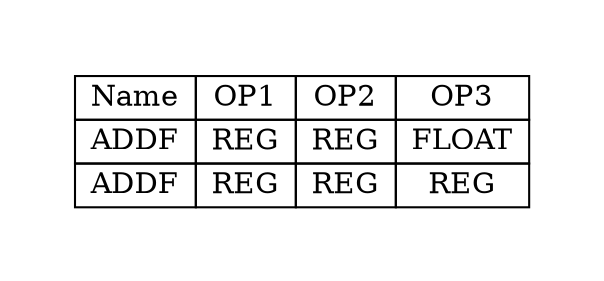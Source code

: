 digraph{
graph [pad="0.5", nodesep="0.5", ranksep="2" ]
node [shape=plain]
Foo [label=<
<table border="0" cellborder="1" cellspacing="0">
<tr><td> Name </td> <td> OP1 </td><td> OP2 </td><td> OP3 </td> </tr>
<tr><td> ADDF </td><td> REG </td><td> REG </td><td> FLOAT </td> </tr>
<tr><td> ADDF </td><td> REG </td><td> REG </td><td> REG </td> </tr>
</table>>];
}
